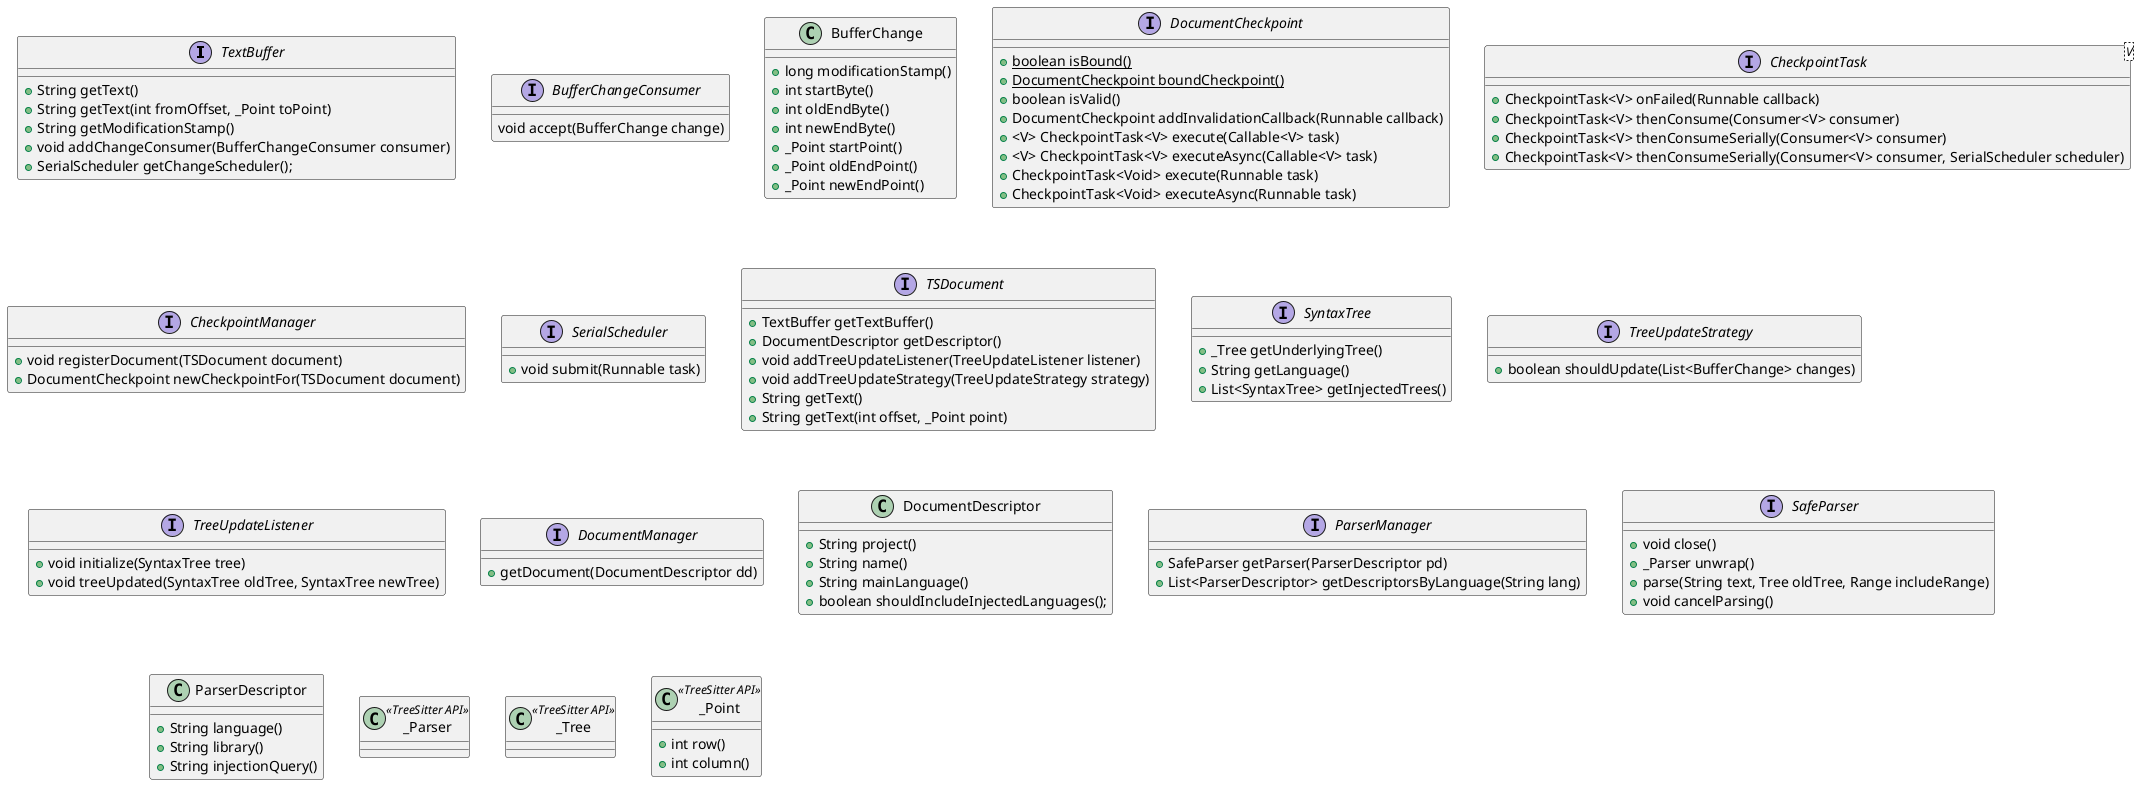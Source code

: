@startuml
'https://plantuml.com/class-diagram

'----Text buffer layer that is an immediate layer between TSDocument and an external API such as Eclipse Editor API,...
interface TextBuffer {
    +String getText()
    +String getText(int fromOffset, _Point toPoint)
    +String getModificationStamp()
    +void addChangeConsumer(BufferChangeConsumer consumer)
    +SerialScheduler getChangeScheduler();
}

interface BufferChangeConsumer {
    void accept(BufferChange change)
}

class BufferChange {
    +long modificationStamp()
    +int startByte()
    +int oldEndByte()
    +int newEndByte()
    +_Point startPoint()
    +_Point oldEndPoint()
    +_Point newEndPoint()
}

'----A helper layer centered at DocumentCheckpoint API. A checkpoint semantically takes a snapshot of a document at
'----a particular point in time, and becomes invalid as soon as the text of the document changed.
'----The API provides execution services for use to ensure that any computations and state updates done in scope of a valid
'----checkpoint will be applied correctly and any such computations/updates done in scope of an invalid checkpoint will cause no harm
'----and possibly be canceled early to save resources.
interface DocumentCheckpoint {
    +{static} boolean isBound()
    +{static} DocumentCheckpoint boundCheckpoint()
    +boolean isValid()
    +DocumentCheckpoint addInvalidationCallback(Runnable callback)
    +<V> CheckpointTask<V> execute(Callable<V> task)
    +<V> CheckpointTask<V> executeAsync(Callable<V> task)
    +CheckpointTask<Void> execute(Runnable task)
    +CheckpointTask<Void> executeAsync(Runnable task)
}

interface CheckpointTask<V> {
    +CheckpointTask<V> onFailed(Runnable callback)
    +CheckpointTask<V> thenConsume(Consumer<V> consumer)
    +CheckpointTask<V> thenConsumeSerially(Consumer<V> consumer)
    +CheckpointTask<V> thenConsumeSerially(Consumer<V> consumer, SerialScheduler scheduler)
}

interface CheckpointManager {
    +void registerDocument(TSDocument document)
    +DocumentCheckpoint newCheckpointFor(TSDocument document)
}

interface SerialScheduler {
    +void submit(Runnable task)
}

'----Document layer centered at TSDocument API----
interface TSDocument {
    +TextBuffer getTextBuffer()
    +DocumentDescriptor getDescriptor()
    +void addTreeUpdateListener(TreeUpdateListener listener)
    +void addTreeUpdateStrategy(TreeUpdateStrategy strategy)
    +String getText()
    +String getText(int offset, _Point point)
}

interface SyntaxTree {
    +_Tree getUnderlyingTree()
    +String getLanguage()
    +List<SyntaxTree> getInjectedTrees()
}

interface TreeUpdateStrategy {
    +boolean shouldUpdate(List<BufferChange> changes)
}

interface TreeUpdateListener {
    +void initialize(SyntaxTree tree)
    +void treeUpdated(SyntaxTree oldTree, SyntaxTree newTree)
}

interface DocumentManager {
    +getDocument(DocumentDescriptor dd)
}

class DocumentDescriptor {
    +String project()
    +String name()
    +String mainLanguage()
    +boolean shouldIncludeInjectedLanguages();
}

'----Low level parsing layer that wrap and manage tree-sitter parsers----
interface ParserManager {
    +SafeParser getParser(ParserDescriptor pd)
    +List<ParserDescriptor> getDescriptorsByLanguage(String lang)
}

interface SafeParser {
    +void close()
    +_Parser unwrap()
    +parse(String text, Tree oldTree, Range includeRange)
    +void cancelParsing()
}

class ParserDescriptor {
    +String language()
    +String library()
    +String injectionQuery()
}

class "_Parser" <<TreeSitter API>>

class "_Tree" <<TreeSitter API>>

class "_Point" <<TreeSitter API>> {
    +int row()
    +int column()
}

@enduml